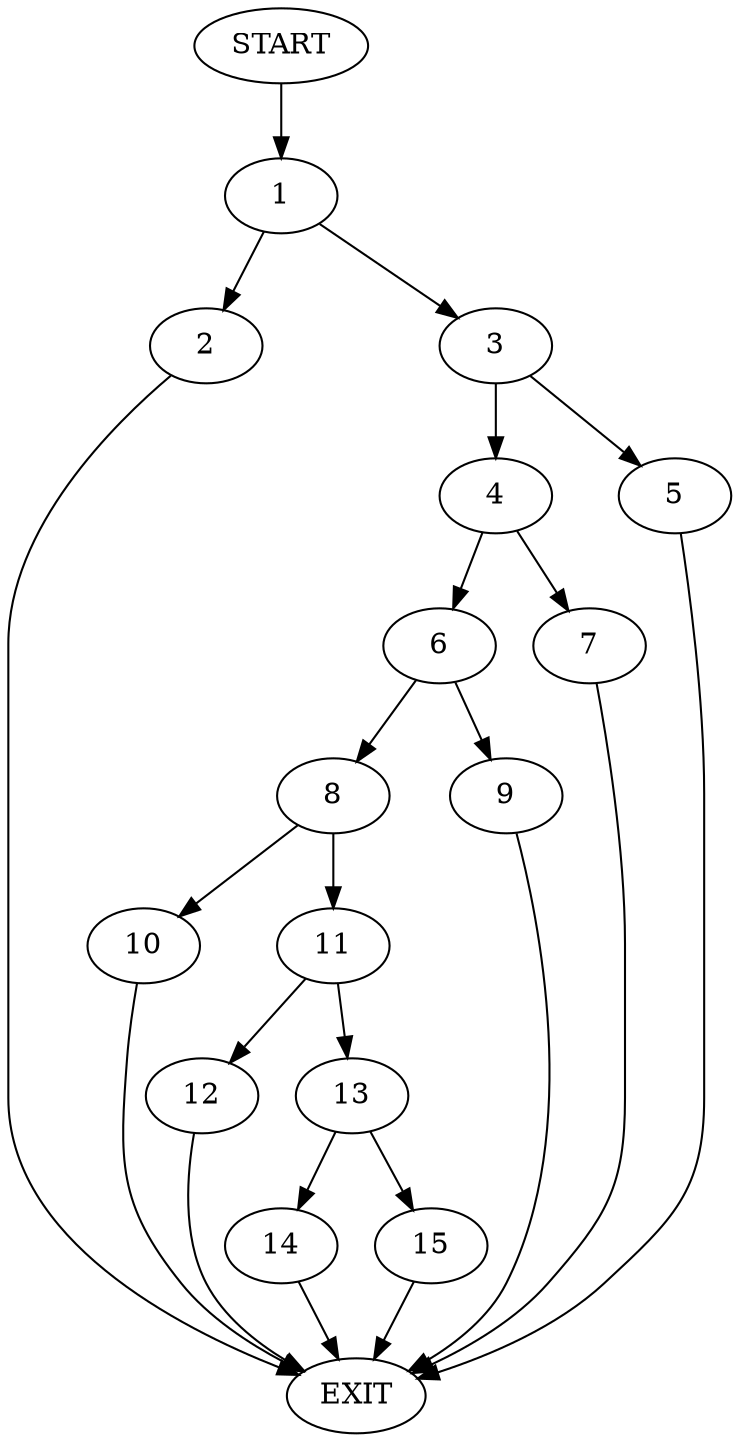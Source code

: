 digraph {
0 [label="START"]
16 [label="EXIT"]
0 -> 1
1 -> 2
1 -> 3
2 -> 16
3 -> 4
3 -> 5
5 -> 16
4 -> 6
4 -> 7
6 -> 8
6 -> 9
7 -> 16
8 -> 10
8 -> 11
9 -> 16
11 -> 12
11 -> 13
10 -> 16
12 -> 16
13 -> 14
13 -> 15
14 -> 16
15 -> 16
}
